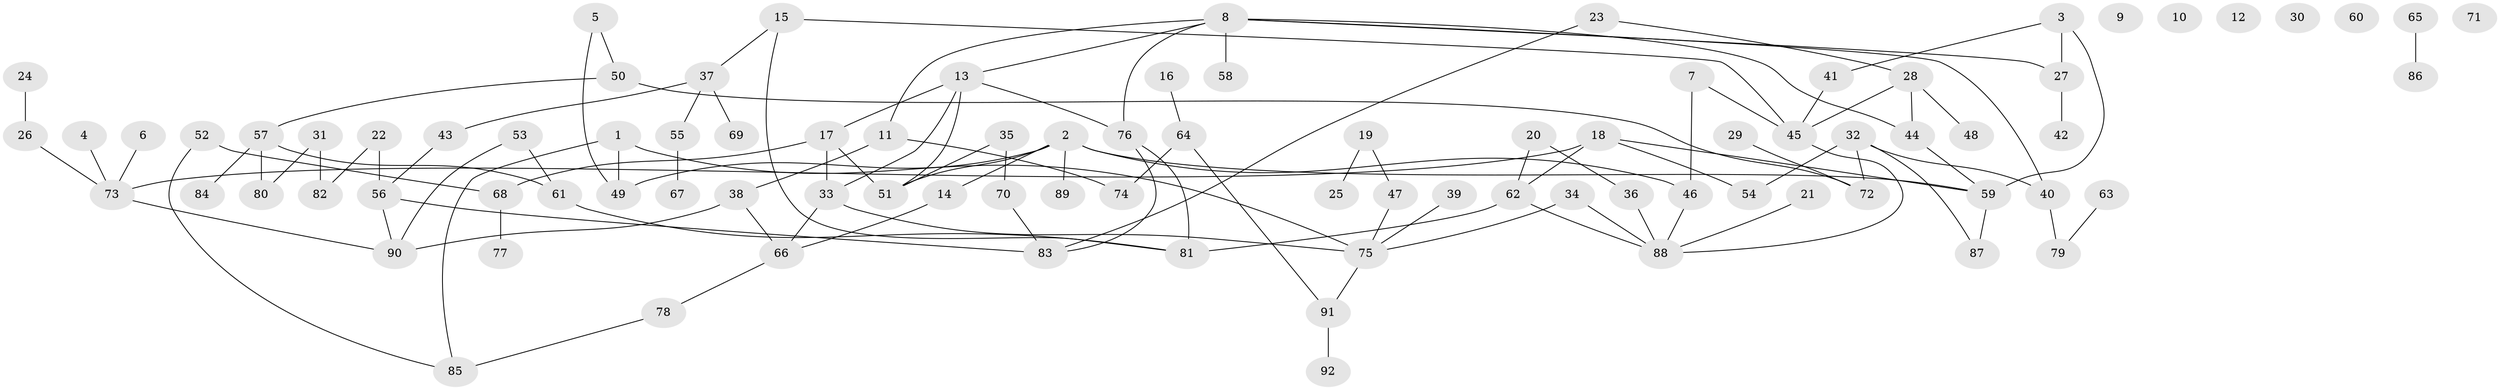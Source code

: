 // coarse degree distribution, {1: 0.32608695652173914, 0: 0.13043478260869565, 4: 0.10869565217391304, 2: 0.1956521739130435, 3: 0.08695652173913043, 6: 0.021739130434782608, 5: 0.043478260869565216, 8: 0.021739130434782608, 7: 0.06521739130434782}
// Generated by graph-tools (version 1.1) at 2025/43/03/04/25 21:43:37]
// undirected, 92 vertices, 114 edges
graph export_dot {
graph [start="1"]
  node [color=gray90,style=filled];
  1;
  2;
  3;
  4;
  5;
  6;
  7;
  8;
  9;
  10;
  11;
  12;
  13;
  14;
  15;
  16;
  17;
  18;
  19;
  20;
  21;
  22;
  23;
  24;
  25;
  26;
  27;
  28;
  29;
  30;
  31;
  32;
  33;
  34;
  35;
  36;
  37;
  38;
  39;
  40;
  41;
  42;
  43;
  44;
  45;
  46;
  47;
  48;
  49;
  50;
  51;
  52;
  53;
  54;
  55;
  56;
  57;
  58;
  59;
  60;
  61;
  62;
  63;
  64;
  65;
  66;
  67;
  68;
  69;
  70;
  71;
  72;
  73;
  74;
  75;
  76;
  77;
  78;
  79;
  80;
  81;
  82;
  83;
  84;
  85;
  86;
  87;
  88;
  89;
  90;
  91;
  92;
  1 -- 49;
  1 -- 75;
  1 -- 85;
  2 -- 14;
  2 -- 46;
  2 -- 49;
  2 -- 51;
  2 -- 59;
  2 -- 89;
  3 -- 27;
  3 -- 41;
  3 -- 59;
  4 -- 73;
  5 -- 49;
  5 -- 50;
  6 -- 73;
  7 -- 45;
  7 -- 46;
  8 -- 11;
  8 -- 13;
  8 -- 27;
  8 -- 40;
  8 -- 44;
  8 -- 58;
  8 -- 76;
  11 -- 38;
  11 -- 74;
  13 -- 17;
  13 -- 33;
  13 -- 51;
  13 -- 76;
  14 -- 66;
  15 -- 37;
  15 -- 45;
  15 -- 81;
  16 -- 64;
  17 -- 33;
  17 -- 51;
  17 -- 68;
  18 -- 54;
  18 -- 59;
  18 -- 62;
  18 -- 73;
  19 -- 25;
  19 -- 47;
  20 -- 36;
  20 -- 62;
  21 -- 88;
  22 -- 56;
  22 -- 82;
  23 -- 28;
  23 -- 83;
  24 -- 26;
  26 -- 73;
  27 -- 42;
  28 -- 44;
  28 -- 45;
  28 -- 48;
  29 -- 72;
  31 -- 80;
  31 -- 82;
  32 -- 40;
  32 -- 54;
  32 -- 72;
  32 -- 87;
  33 -- 66;
  33 -- 75;
  34 -- 75;
  34 -- 88;
  35 -- 51;
  35 -- 70;
  36 -- 88;
  37 -- 43;
  37 -- 55;
  37 -- 69;
  38 -- 66;
  38 -- 90;
  39 -- 75;
  40 -- 79;
  41 -- 45;
  43 -- 56;
  44 -- 59;
  45 -- 88;
  46 -- 88;
  47 -- 75;
  50 -- 57;
  50 -- 72;
  52 -- 68;
  52 -- 85;
  53 -- 61;
  53 -- 90;
  55 -- 67;
  56 -- 83;
  56 -- 90;
  57 -- 61;
  57 -- 80;
  57 -- 84;
  59 -- 87;
  61 -- 81;
  62 -- 81;
  62 -- 88;
  63 -- 79;
  64 -- 74;
  64 -- 91;
  65 -- 86;
  66 -- 78;
  68 -- 77;
  70 -- 83;
  73 -- 90;
  75 -- 91;
  76 -- 81;
  76 -- 83;
  78 -- 85;
  91 -- 92;
}
